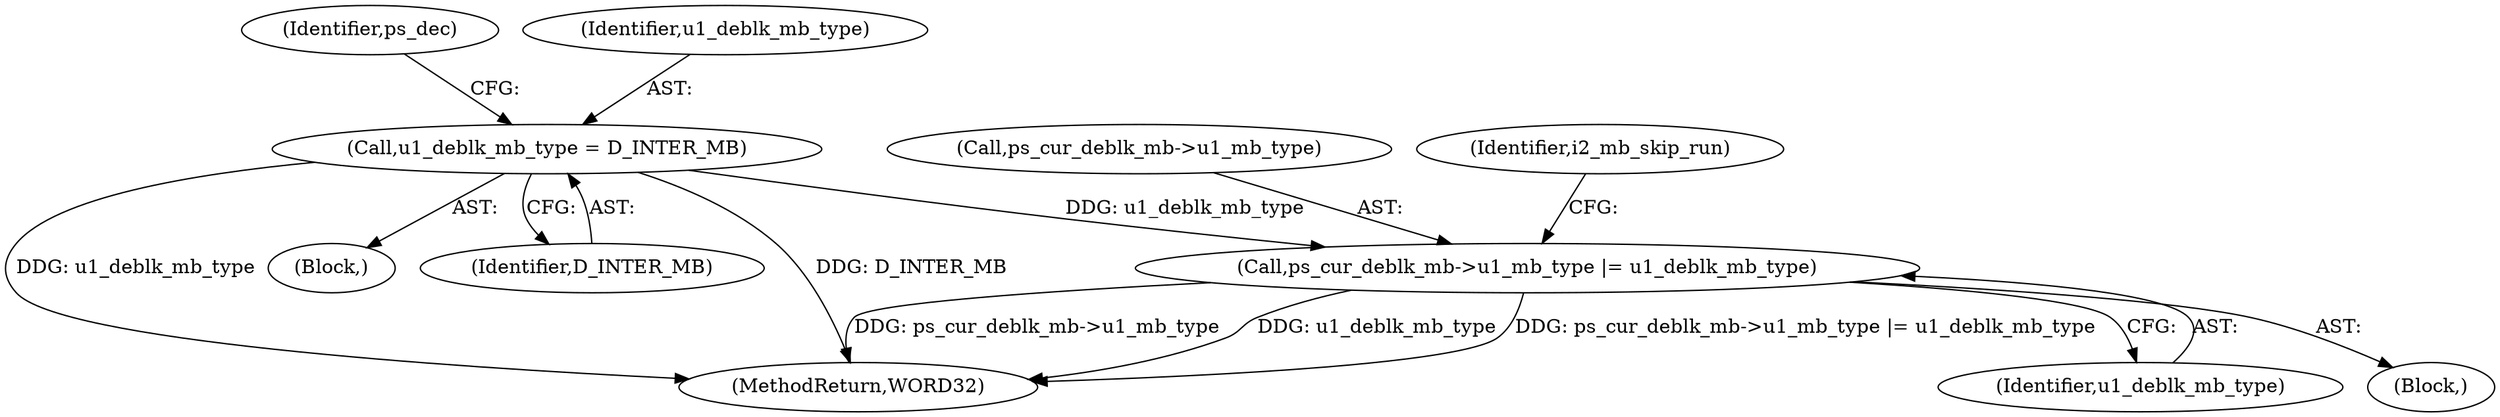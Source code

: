 digraph "0_Android_d4841f1161bdb5e13cb19e81af42437a634dd6ef@pointer" {
"1001152" [label="(Call,ps_cur_deblk_mb->u1_mb_type |= u1_deblk_mb_type)"];
"1000931" [label="(Call,u1_deblk_mb_type = D_INTER_MB)"];
"1001364" [label="(MethodReturn,WORD32)"];
"1001156" [label="(Identifier,u1_deblk_mb_type)"];
"1000136" [label="(Block,)"];
"1001153" [label="(Call,ps_cur_deblk_mb->u1_mb_type)"];
"1000933" [label="(Identifier,D_INTER_MB)"];
"1001152" [label="(Call,ps_cur_deblk_mb->u1_mb_type |= u1_deblk_mb_type)"];
"1001158" [label="(Identifier,i2_mb_skip_run)"];
"1001011" [label="(Block,)"];
"1000931" [label="(Call,u1_deblk_mb_type = D_INTER_MB)"];
"1000937" [label="(Identifier,ps_dec)"];
"1000932" [label="(Identifier,u1_deblk_mb_type)"];
"1001152" -> "1001011"  [label="AST: "];
"1001152" -> "1001156"  [label="CFG: "];
"1001153" -> "1001152"  [label="AST: "];
"1001156" -> "1001152"  [label="AST: "];
"1001158" -> "1001152"  [label="CFG: "];
"1001152" -> "1001364"  [label="DDG: u1_deblk_mb_type"];
"1001152" -> "1001364"  [label="DDG: ps_cur_deblk_mb->u1_mb_type |= u1_deblk_mb_type"];
"1001152" -> "1001364"  [label="DDG: ps_cur_deblk_mb->u1_mb_type"];
"1000931" -> "1001152"  [label="DDG: u1_deblk_mb_type"];
"1000931" -> "1000136"  [label="AST: "];
"1000931" -> "1000933"  [label="CFG: "];
"1000932" -> "1000931"  [label="AST: "];
"1000933" -> "1000931"  [label="AST: "];
"1000937" -> "1000931"  [label="CFG: "];
"1000931" -> "1001364"  [label="DDG: D_INTER_MB"];
"1000931" -> "1001364"  [label="DDG: u1_deblk_mb_type"];
}

